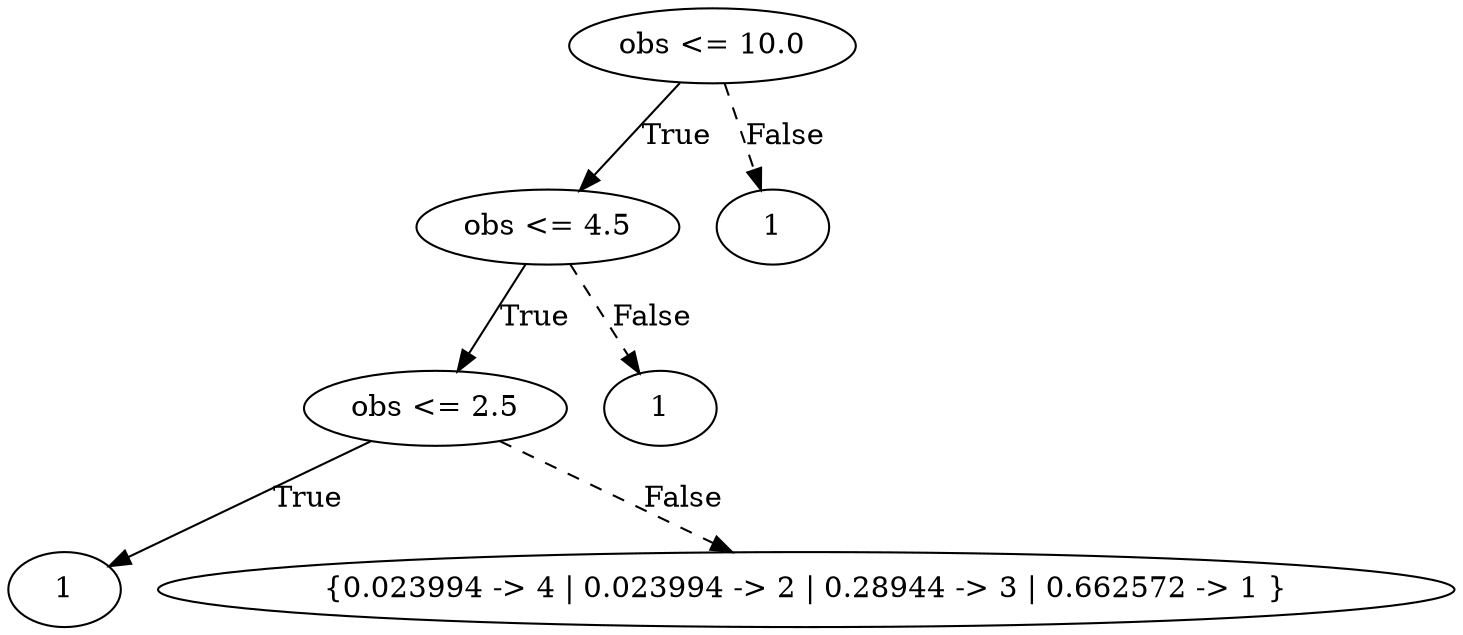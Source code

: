 digraph {
0 [label="obs <= 10.0"];
1 [label="obs <= 4.5"];
2 [label="obs <= 2.5"];
3 [label="1"];
2 -> 3 [label="True"];
4 [label="{0.023994 -> 4 | 0.023994 -> 2 | 0.28944 -> 3 | 0.662572 -> 1 }"];
2 -> 4 [style="dashed", label="False"];
1 -> 2 [label="True"];
5 [label="1"];
1 -> 5 [style="dashed", label="False"];
0 -> 1 [label="True"];
6 [label="1"];
0 -> 6 [style="dashed", label="False"];

}